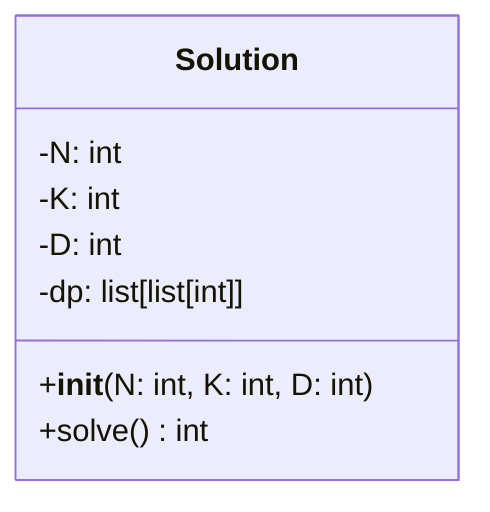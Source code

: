 classDiagram
    class Solution {
        -N: int
        -K: int
        -D: int
        -dp: list[list[int]]
        +__init__(N: int, K: int, D: int)
        +solve() int
    }
